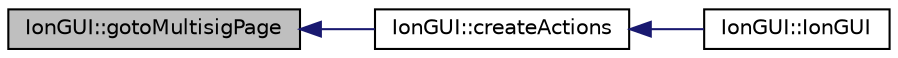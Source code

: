 digraph "IonGUI::gotoMultisigPage"
{
  edge [fontname="Helvetica",fontsize="10",labelfontname="Helvetica",labelfontsize="10"];
  node [fontname="Helvetica",fontsize="10",shape=record];
  rankdir="LR";
  Node361 [label="IonGUI::gotoMultisigPage",height=0.2,width=0.4,color="black", fillcolor="grey75", style="filled", fontcolor="black"];
  Node361 -> Node362 [dir="back",color="midnightblue",fontsize="10",style="solid",fontname="Helvetica"];
  Node362 [label="IonGUI::createActions",height=0.2,width=0.4,color="black", fillcolor="white", style="filled",URL="$class_ion_g_u_i.html#a5a5e1c2fbc2fec3d925d654c61a8b252",tooltip="Create the main UI actions. "];
  Node362 -> Node363 [dir="back",color="midnightblue",fontsize="10",style="solid",fontname="Helvetica"];
  Node363 [label="IonGUI::IonGUI",height=0.2,width=0.4,color="black", fillcolor="white", style="filled",URL="$class_ion_g_u_i.html#ad0e22e4901b039bcc987ef0328c8c5d4"];
}
